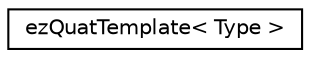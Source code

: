 digraph "Graphical Class Hierarchy"
{
 // LATEX_PDF_SIZE
  edge [fontname="Helvetica",fontsize="10",labelfontname="Helvetica",labelfontsize="10"];
  node [fontname="Helvetica",fontsize="10",shape=record];
  rankdir="LR";
  Node0 [label="ezQuatTemplate\< Type \>",height=0.2,width=0.4,color="black", fillcolor="white", style="filled",URL="$de/d15/classez_quat_template.htm",tooltip="Quaternions can be used to represent rotations in 3D space."];
}
